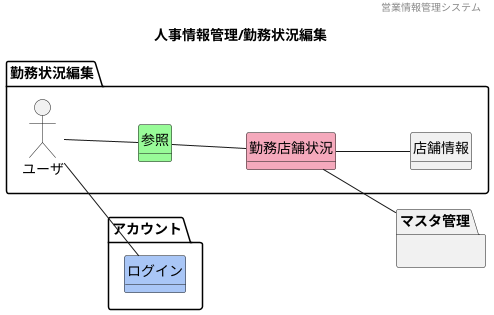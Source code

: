 @startuml images/人事情報管理/勤務状況編集
' ヘッダー
header 営業情報管理システム
' タイトル
title 人事情報管理/勤務状況編集
' 
hide circle
' 
hide method
left to right direction

package "アカウント"{
    class "ログイン" #A9C6F6
}

package "勤務状況編集" {
    'ユーザや外部システム
    mix_actor "ユーザ"
    class "参照" #98fb98
    class "勤務店舗状況" #F5A9BC
    class "店舗情報"
}
    package "マスタ管理"{
    }
    ' class "" #F5A9BC
    ' class "" #ffd700

    'モデル同士の関係
    ユーザ -- 参照
    ユーザ -- ログイン
    参照 -- 勤務店舗状況
    勤務店舗状況 -- 店舗情報
    勤務店舗状況 -- マスタ管理

    'ドメインクラスの属性
    




@enduml